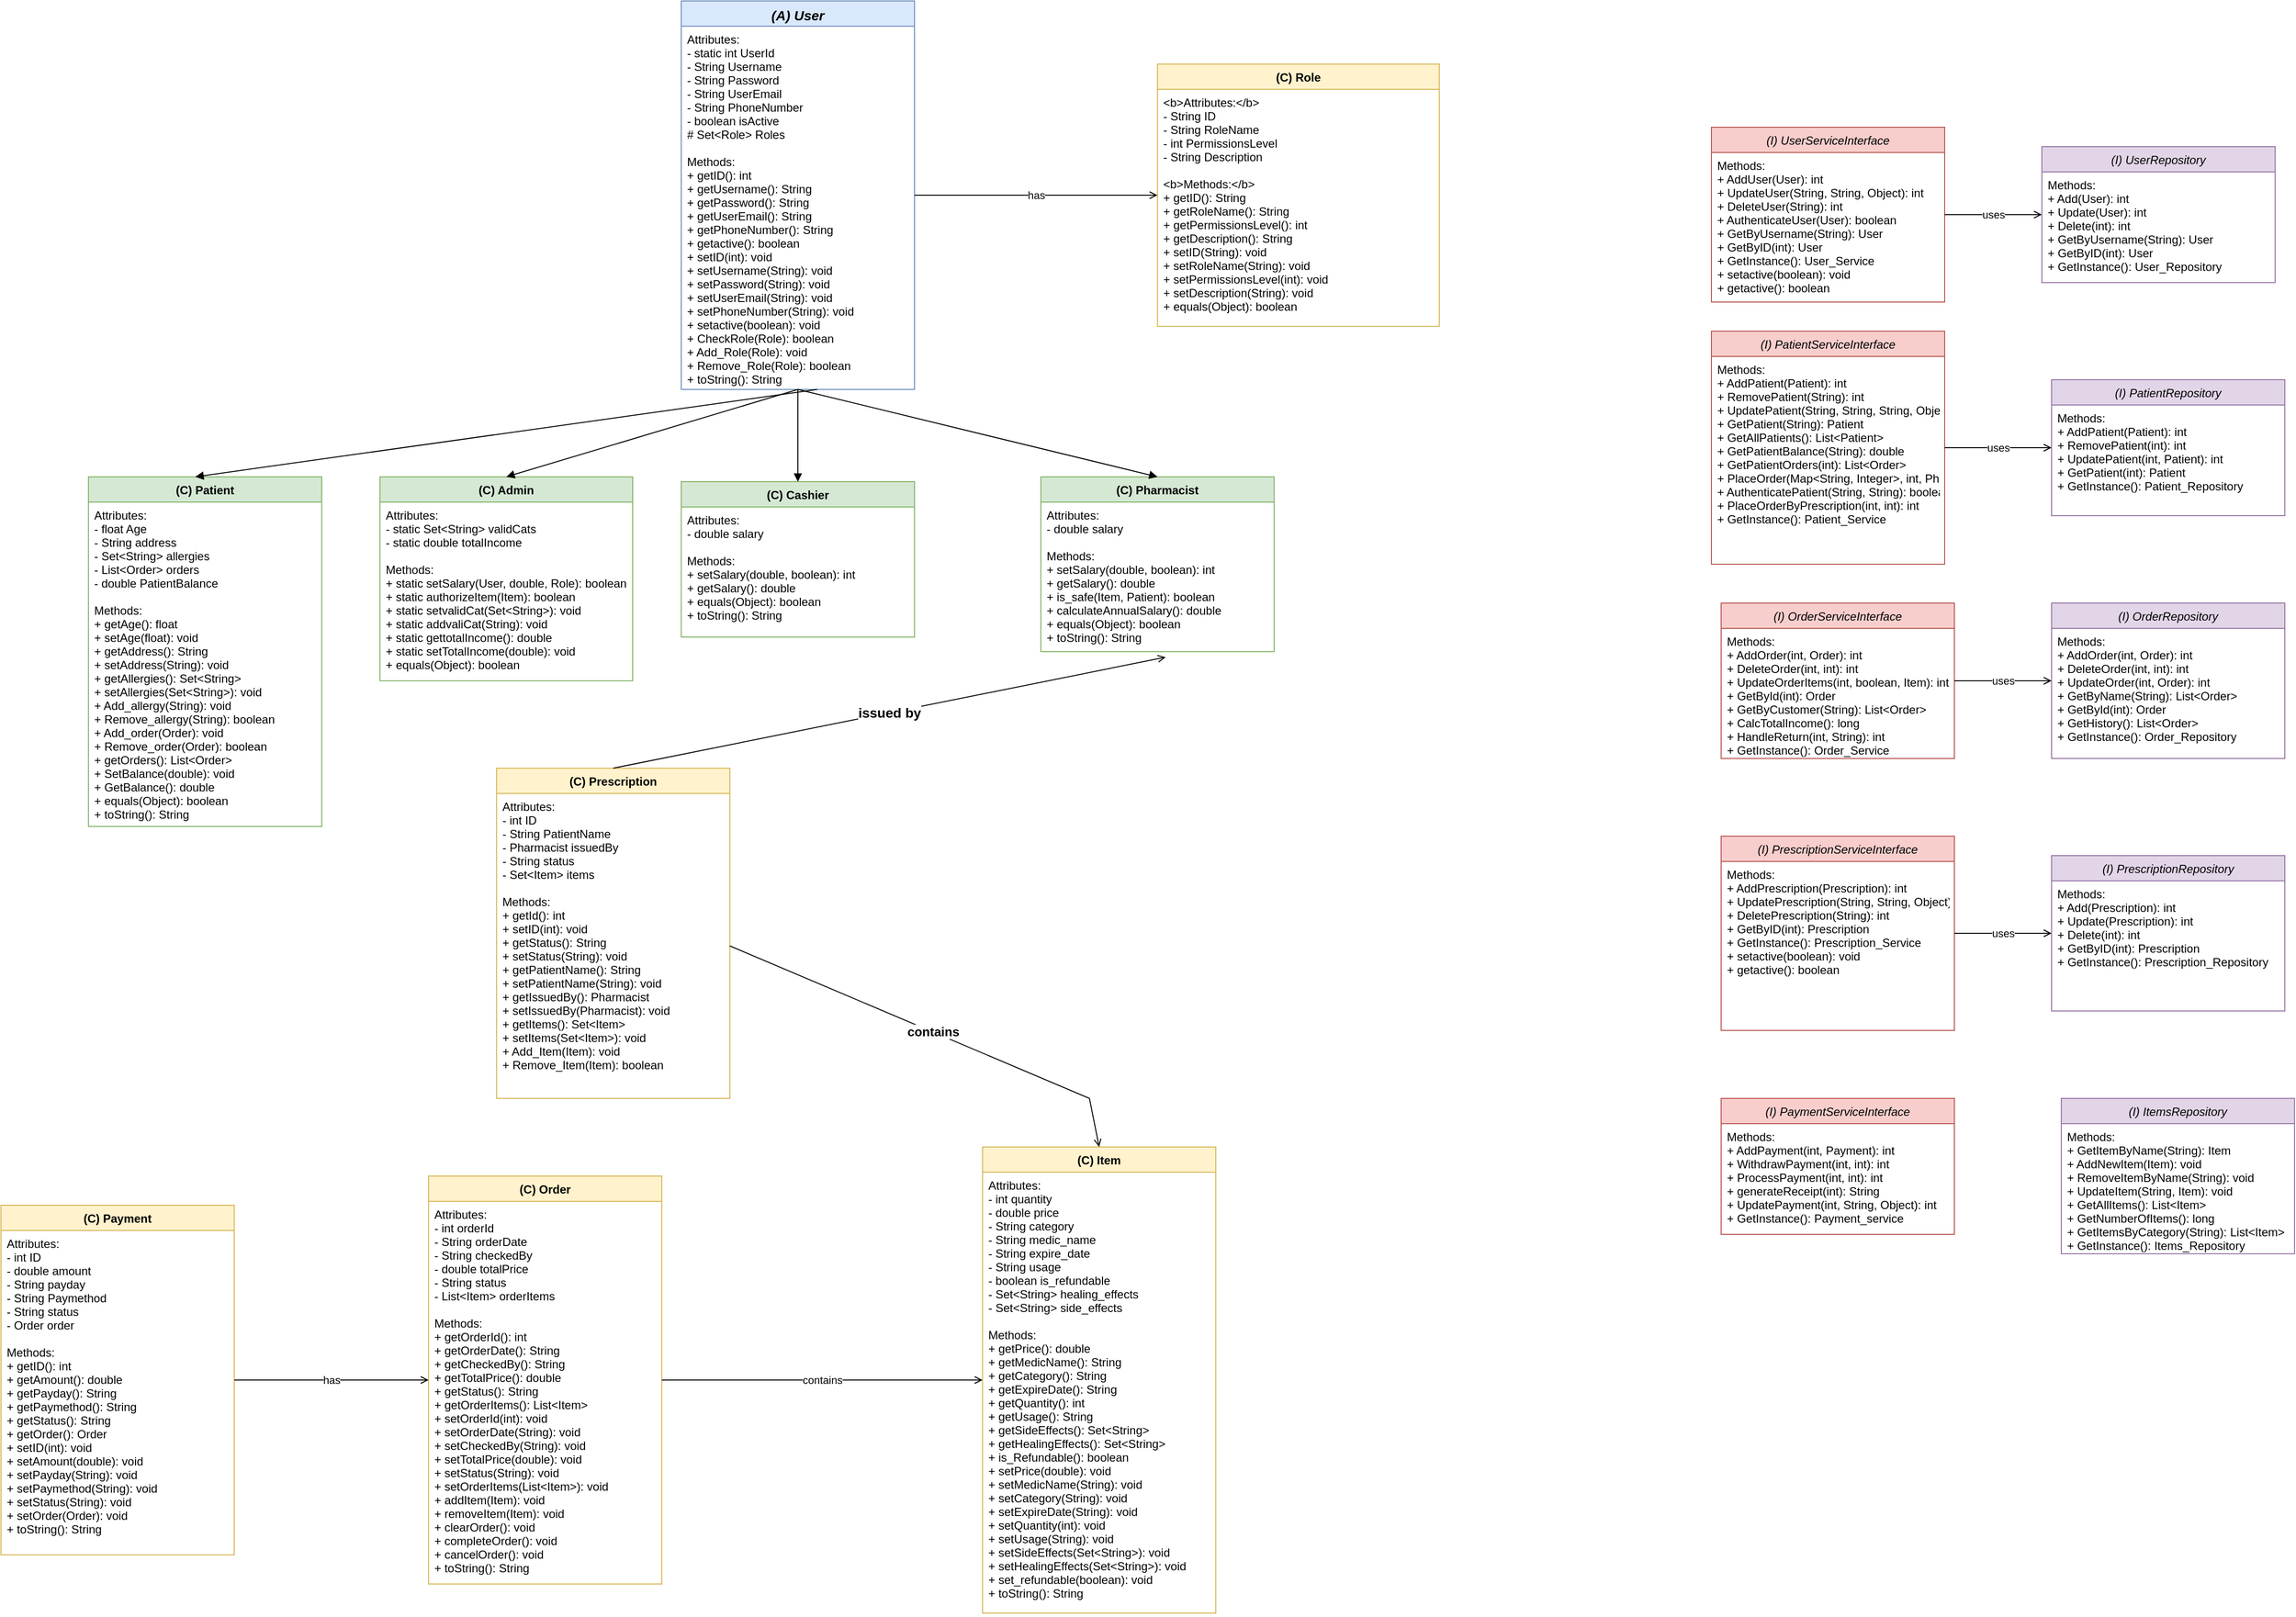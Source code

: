 <mxfile version="27.0.5">
  <diagram id="C5RBs43oDa-KdzZeNtuy" name="Pharmacy Management System">
    <mxGraphModel dx="1561" dy="1252" grid="1" gridSize="10" guides="1" tooltips="1" connect="1" arrows="1" fold="1" page="1" pageScale="1" pageWidth="827" pageHeight="1169" math="0" shadow="0">
      <root>
        <mxCell id="WIyWlLk6GJQsqaUBKTNV-0" />
        <mxCell id="WIyWlLk6GJQsqaUBKTNV-1" parent="WIyWlLk6GJQsqaUBKTNV-0" />
        <mxCell id="0HJmh_fNqDepfFOPeEAj-98" value="(I) UserServiceInterface" style="swimlane;fontStyle=2;align=center;verticalAlign=top;childLayout=stackLayout;horizontal=1;startSize=26;horizontalStack=0;resizeParent=1;resizeParentMax=0;resizeLast=0;collapsible=1;marginBottom=0;fillColor=#f8cecc;strokeColor=#b85450;" vertex="1" parent="WIyWlLk6GJQsqaUBKTNV-1">
          <mxGeometry x="2870" y="140" width="240" height="180" as="geometry" />
        </mxCell>
        <mxCell id="0HJmh_fNqDepfFOPeEAj-99" value="Methods:&#xa;+ AddUser(User): int&#xa;+ UpdateUser(String, String, Object): int&#xa;+ DeleteUser(String): int&#xa;+ AuthenticateUser(User): boolean&#xa;+ GetByUsername(String): User&#xa;+ GetByID(int): User&#xa;+ GetInstance(): User_Service&#xa;+ setactive(boolean): void&#xa;+ getactive(): boolean" style="text;strokeColor=none;fillColor=none;align=left;verticalAlign=top;spacingLeft=4;spacingRight=4;overflow=hidden;rotatable=0;points=[[0,0.5],[1,0.5]];portConstraint=eastwest;" vertex="1" parent="0HJmh_fNqDepfFOPeEAj-98">
          <mxGeometry y="26" width="240" height="154" as="geometry" />
        </mxCell>
        <mxCell id="0HJmh_fNqDepfFOPeEAj-100" value="(I) PatientServiceInterface" style="swimlane;fontStyle=2;align=center;verticalAlign=top;childLayout=stackLayout;horizontal=1;startSize=26;horizontalStack=0;resizeParent=1;resizeParentMax=0;resizeLast=0;collapsible=1;marginBottom=0;fillColor=#f8cecc;strokeColor=#b85450;" vertex="1" parent="WIyWlLk6GJQsqaUBKTNV-1">
          <mxGeometry x="2870" y="350" width="240" height="240" as="geometry" />
        </mxCell>
        <mxCell id="0HJmh_fNqDepfFOPeEAj-101" value="Methods:&#xa;+ AddPatient(Patient): int&#xa;+ RemovePatient(String): int&#xa;+ UpdatePatient(String, String, String, Object): int&#xa;+ GetPatient(String): Patient&#xa;+ GetAllPatients(): List&lt;Patient&gt;&#xa;+ GetPatientBalance(String): double&#xa;+ GetPatientOrders(int): List&lt;Order&gt;&#xa;+ PlaceOrder(Map&lt;String, Integer&gt;, int, Pharmacist): int&#xa;+ AuthenticatePatient(String, String): boolean&#xa;+ PlaceOrderByPrescription(int, int): int&#xa;+ GetInstance(): Patient_Service" style="text;strokeColor=none;fillColor=none;align=left;verticalAlign=top;spacingLeft=4;spacingRight=4;overflow=hidden;rotatable=0;points=[[0,0.5],[1,0.5]];portConstraint=eastwest;" vertex="1" parent="0HJmh_fNqDepfFOPeEAj-100">
          <mxGeometry y="26" width="240" height="214" as="geometry" />
        </mxCell>
        <mxCell id="0HJmh_fNqDepfFOPeEAj-102" value="(I) OrderServiceInterface" style="swimlane;fontStyle=2;align=center;verticalAlign=top;childLayout=stackLayout;horizontal=1;startSize=26;horizontalStack=0;resizeParent=1;resizeParentMax=0;resizeLast=0;collapsible=1;marginBottom=0;fillColor=#f8cecc;strokeColor=#b85450;" vertex="1" parent="WIyWlLk6GJQsqaUBKTNV-1">
          <mxGeometry x="2880" y="630" width="240" height="160" as="geometry" />
        </mxCell>
        <mxCell id="0HJmh_fNqDepfFOPeEAj-103" value="Methods:&#xa;+ AddOrder(int, Order): int&#xa;+ DeleteOrder(int, int): int&#xa;+ UpdateOrderItems(int, boolean, Item): int&#xa;+ GetById(int): Order&#xa;+ GetByCustomer(String): List&lt;Order&gt;&#xa;+ CalcTotalIncome(): long&#xa;+ HandleReturn(int, String): int&#xa;+ GetInstance(): Order_Service" style="text;strokeColor=none;fillColor=none;align=left;verticalAlign=top;spacingLeft=4;spacingRight=4;overflow=hidden;rotatable=0;points=[[0,0.5],[1,0.5]];portConstraint=eastwest;" vertex="1" parent="0HJmh_fNqDepfFOPeEAj-102">
          <mxGeometry y="26" width="240" height="134" as="geometry" />
        </mxCell>
        <mxCell id="0HJmh_fNqDepfFOPeEAj-104" value="(I) PaymentServiceInterface" style="swimlane;fontStyle=2;align=center;verticalAlign=top;childLayout=stackLayout;horizontal=1;startSize=26;horizontalStack=0;resizeParent=1;resizeParentMax=0;resizeLast=0;collapsible=1;marginBottom=0;fillColor=#f8cecc;strokeColor=#b85450;" vertex="1" parent="WIyWlLk6GJQsqaUBKTNV-1">
          <mxGeometry x="2880" y="1140" width="240" height="140" as="geometry" />
        </mxCell>
        <mxCell id="0HJmh_fNqDepfFOPeEAj-105" value="Methods:&#xa;+ AddPayment(int, Payment): int&#xa;+ WithdrawPayment(int, int): int&#xa;+ ProcessPayment(int, int): int&#xa;+ generateReceipt(int): String&#xa;+ UpdatePayment(int, String, Object): int&#xa;+ GetInstance(): Payment_service" style="text;strokeColor=none;fillColor=none;align=left;verticalAlign=top;spacingLeft=4;spacingRight=4;overflow=hidden;rotatable=0;points=[[0,0.5],[1,0.5]];portConstraint=eastwest;" vertex="1" parent="0HJmh_fNqDepfFOPeEAj-104">
          <mxGeometry y="26" width="240" height="114" as="geometry" />
        </mxCell>
        <mxCell id="0HJmh_fNqDepfFOPeEAj-106" value="(I) UserRepository" style="swimlane;fontStyle=2;align=center;verticalAlign=top;childLayout=stackLayout;horizontal=1;startSize=26;horizontalStack=0;resizeParent=1;resizeParentMax=0;resizeLast=0;collapsible=1;marginBottom=0;fillColor=#e1d5e7;strokeColor=#9673a6;" vertex="1" parent="WIyWlLk6GJQsqaUBKTNV-1">
          <mxGeometry x="3210" y="160" width="240" height="140" as="geometry" />
        </mxCell>
        <mxCell id="0HJmh_fNqDepfFOPeEAj-107" value="Methods:&#xa;+ Add(User): int&#xa;+ Update(User): int&#xa;+ Delete(int): int&#xa;+ GetByUsername(String): User&#xa;+ GetByID(int): User&#xa;+ GetInstance(): User_Repository" style="text;strokeColor=none;fillColor=none;align=left;verticalAlign=top;spacingLeft=4;spacingRight=4;overflow=hidden;rotatable=0;points=[[0,0.5],[1,0.5]];portConstraint=eastwest;" vertex="1" parent="0HJmh_fNqDepfFOPeEAj-106">
          <mxGeometry y="26" width="240" height="114" as="geometry" />
        </mxCell>
        <mxCell id="0HJmh_fNqDepfFOPeEAj-108" value="(I) PatientRepository" style="swimlane;fontStyle=2;align=center;verticalAlign=top;childLayout=stackLayout;horizontal=1;startSize=26;horizontalStack=0;resizeParent=1;resizeParentMax=0;resizeLast=0;collapsible=1;marginBottom=0;fillColor=#e1d5e7;strokeColor=#9673a6;" vertex="1" parent="WIyWlLk6GJQsqaUBKTNV-1">
          <mxGeometry x="3220" y="400" width="240" height="140" as="geometry" />
        </mxCell>
        <mxCell id="0HJmh_fNqDepfFOPeEAj-109" value="Methods:&#xa;+ AddPatient(Patient): int&#xa;+ RemovePatient(int): int&#xa;+ UpdatePatient(int, Patient): int&#xa;+ GetPatient(int): Patient&#xa;+ GetInstance(): Patient_Repository" style="text;strokeColor=none;fillColor=none;align=left;verticalAlign=top;spacingLeft=4;spacingRight=4;overflow=hidden;rotatable=0;points=[[0,0.5],[1,0.5]];portConstraint=eastwest;" vertex="1" parent="0HJmh_fNqDepfFOPeEAj-108">
          <mxGeometry y="26" width="240" height="114" as="geometry" />
        </mxCell>
        <mxCell id="0HJmh_fNqDepfFOPeEAj-110" value="(I) OrderRepository" style="swimlane;fontStyle=2;align=center;verticalAlign=top;childLayout=stackLayout;horizontal=1;startSize=26;horizontalStack=0;resizeParent=1;resizeParentMax=0;resizeLast=0;collapsible=1;marginBottom=0;fillColor=#e1d5e7;strokeColor=#9673a6;" vertex="1" parent="WIyWlLk6GJQsqaUBKTNV-1">
          <mxGeometry x="3220" y="630" width="240" height="160" as="geometry" />
        </mxCell>
        <mxCell id="0HJmh_fNqDepfFOPeEAj-111" value="Methods:&#xa;+ AddOrder(int, Order): int&#xa;+ DeleteOrder(int, int): int&#xa;+ UpdateOrder(int, Order): int&#xa;+ GetByName(String): List&lt;Order&gt;&#xa;+ GetById(int): Order&#xa;+ GetHistory(): List&lt;Order&gt;&#xa;+ GetInstance(): Order_Repository" style="text;strokeColor=none;fillColor=none;align=left;verticalAlign=top;spacingLeft=4;spacingRight=4;overflow=hidden;rotatable=0;points=[[0,0.5],[1,0.5]];portConstraint=eastwest;" vertex="1" parent="0HJmh_fNqDepfFOPeEAj-110">
          <mxGeometry y="26" width="240" height="134" as="geometry" />
        </mxCell>
        <mxCell id="0HJmh_fNqDepfFOPeEAj-112" value="(I) ItemsRepository" style="swimlane;fontStyle=2;align=center;verticalAlign=top;childLayout=stackLayout;horizontal=1;startSize=26;horizontalStack=0;resizeParent=1;resizeParentMax=0;resizeLast=0;collapsible=1;marginBottom=0;fillColor=#e1d5e7;strokeColor=#9673a6;" vertex="1" parent="WIyWlLk6GJQsqaUBKTNV-1">
          <mxGeometry x="3230" y="1140" width="240" height="160" as="geometry" />
        </mxCell>
        <mxCell id="0HJmh_fNqDepfFOPeEAj-113" value="Methods:&#xa;+ GetItemByName(String): Item&#xa;+ AddNewItem(Item): void&#xa;+ RemoveItemByName(String): void&#xa;+ UpdateItem(String, Item): void&#xa;+ GetAllItems(): List&lt;Item&gt;&#xa;+ GetNumberOfItems(): long&#xa;+ GetItemsByCategory(String): List&lt;Item&gt;&#xa;+ GetInstance(): Items_Repository" style="text;strokeColor=none;fillColor=none;align=left;verticalAlign=top;spacingLeft=4;spacingRight=4;overflow=hidden;rotatable=0;points=[[0,0.5],[1,0.5]];portConstraint=eastwest;" vertex="1" parent="0HJmh_fNqDepfFOPeEAj-112">
          <mxGeometry y="26" width="240" height="134" as="geometry" />
        </mxCell>
        <mxCell id="0HJmh_fNqDepfFOPeEAj-115" value="uses" style="endArrow=open;endFill=1;html=1;rounded=0;exitX=1;exitY=0.5;exitDx=0;exitDy=0;entryX=0;entryY=0.5;entryDx=0;entryDy=0;" edge="1" parent="WIyWlLk6GJQsqaUBKTNV-1" source="0HJmh_fNqDepfFOPeEAj-98" target="0HJmh_fNqDepfFOPeEAj-106">
          <mxGeometry width="50" height="50" relative="1" as="geometry">
            <mxPoint x="2970" y="550" as="sourcePoint" />
            <mxPoint x="3020" y="500" as="targetPoint" />
          </mxGeometry>
        </mxCell>
        <mxCell id="0HJmh_fNqDepfFOPeEAj-116" value="uses" style="endArrow=open;endFill=1;html=1;rounded=0;exitX=1;exitY=0.5;exitDx=0;exitDy=0;entryX=0;entryY=0.5;entryDx=0;entryDy=0;" edge="1" parent="WIyWlLk6GJQsqaUBKTNV-1" source="0HJmh_fNqDepfFOPeEAj-100" target="0HJmh_fNqDepfFOPeEAj-108">
          <mxGeometry width="50" height="50" relative="1" as="geometry">
            <mxPoint x="2970" y="550" as="sourcePoint" />
            <mxPoint x="3020" y="500" as="targetPoint" />
          </mxGeometry>
        </mxCell>
        <mxCell id="0HJmh_fNqDepfFOPeEAj-117" value="uses" style="endArrow=open;endFill=1;html=1;rounded=0;exitX=1;exitY=0.5;exitDx=0;exitDy=0;entryX=0;entryY=0.5;entryDx=0;entryDy=0;" edge="1" parent="WIyWlLk6GJQsqaUBKTNV-1" source="0HJmh_fNqDepfFOPeEAj-102" target="0HJmh_fNqDepfFOPeEAj-110">
          <mxGeometry width="50" height="50" relative="1" as="geometry">
            <mxPoint x="2970" y="550" as="sourcePoint" />
            <mxPoint x="3020" y="500" as="targetPoint" />
          </mxGeometry>
        </mxCell>
        <mxCell id="0HJmh_fNqDepfFOPeEAj-118" value="(A) User" style="swimlane;fontStyle=3;align=center;verticalAlign=top;childLayout=stackLayout;horizontal=1;startSize=26;horizontalStack=0;resizeParent=1;resizeParentMax=0;resizeLast=0;collapsible=1;marginBottom=0;fillColor=#dae8fc;strokeColor=#6c8ebf;fontSize=14;" vertex="1" parent="WIyWlLk6GJQsqaUBKTNV-1">
          <mxGeometry x="1810" y="10" width="240" height="400" as="geometry" />
        </mxCell>
        <mxCell id="0HJmh_fNqDepfFOPeEAj-119" value="Attributes:&#xa;- static int UserId&#xa;- String Username&#xa;- String Password&#xa;- String UserEmail&#xa;- String PhoneNumber&#xa;- boolean isActive&#xa;# Set&lt;Role&gt; Roles&#xa;&#xa;Methods:&#xa;+ getID(): int&#xa;+ getUsername(): String&#xa;+ getPassword(): String&#xa;+ getUserEmail(): String&#xa;+ getPhoneNumber(): String&#xa;+ getactive(): boolean&#xa;+ setID(int): void&#xa;+ setUsername(String): void&#xa;+ setPassword(String): void&#xa;+ setUserEmail(String): void&#xa;+ setPhoneNumber(String): void&#xa;+ setactive(boolean): void&#xa;+ CheckRole(Role): boolean&#xa;+ Add_Role(Role): void&#xa;+ Remove_Role(Role): boolean&#xa;+ toString(): String" style="text;strokeColor=none;fillColor=none;align=left;verticalAlign=top;spacingLeft=4;spacingRight=4;overflow=hidden;rotatable=0;points=[[0,0.5],[1,0.5]];portConstraint=eastwest;labelBackgroundColor=none;" vertex="1" parent="0HJmh_fNqDepfFOPeEAj-118">
          <mxGeometry y="26" width="240" height="374" as="geometry" />
        </mxCell>
        <mxCell id="0HJmh_fNqDepfFOPeEAj-120" value="(C) Admin" style="swimlane;fontStyle=1;align=center;verticalAlign=top;childLayout=stackLayout;horizontal=1;startSize=26;horizontalStack=0;resizeParent=1;resizeParentMax=0;resizeLast=0;collapsible=1;marginBottom=0;fillColor=#d5e8d4;strokeColor=#82b366;" vertex="1" parent="WIyWlLk6GJQsqaUBKTNV-1">
          <mxGeometry x="1500" y="500" width="260" height="210" as="geometry" />
        </mxCell>
        <mxCell id="0HJmh_fNqDepfFOPeEAj-121" value="Attributes:&#xa;- static Set&lt;String&gt; validCats&#xa;- static double totalIncome&#xa;&#xa;Methods:&#xa;+ static setSalary(User, double, Role): boolean&#xa;+ static authorizeItem(Item): boolean&#xa;+ static setvalidCat(Set&lt;String&gt;): void&#xa;+ static addvaliCat(String): void&#xa;+ static gettotalIncome(): double&#xa;+ static setTotalIncome(double): void&#xa;+ equals(Object): boolean" style="text;strokeColor=none;fillColor=none;align=left;verticalAlign=top;spacingLeft=4;spacingRight=4;overflow=hidden;rotatable=0;points=[[0,0.5],[1,0.5]];portConstraint=eastwest;" vertex="1" parent="0HJmh_fNqDepfFOPeEAj-120">
          <mxGeometry y="26" width="260" height="184" as="geometry" />
        </mxCell>
        <mxCell id="0HJmh_fNqDepfFOPeEAj-122" value="(C) Pharmacist" style="swimlane;fontStyle=1;align=center;verticalAlign=top;childLayout=stackLayout;horizontal=1;startSize=26;horizontalStack=0;resizeParent=1;resizeParentMax=0;resizeLast=0;collapsible=1;marginBottom=0;fillColor=#d5e8d4;strokeColor=#82b366;" vertex="1" parent="WIyWlLk6GJQsqaUBKTNV-1">
          <mxGeometry x="2180" y="500" width="240" height="180" as="geometry" />
        </mxCell>
        <mxCell id="0HJmh_fNqDepfFOPeEAj-123" value="Attributes:&#xa;- double salary&#xa;&#xa;Methods:&#xa;+ setSalary(double, boolean): int&#xa;+ getSalary(): double&#xa;+ is_safe(Item, Patient): boolean&#xa;+ calculateAnnualSalary(): double&#xa;+ equals(Object): boolean&#xa;+ toString(): String" style="text;strokeColor=none;fillColor=none;align=left;verticalAlign=top;spacingLeft=4;spacingRight=4;overflow=hidden;rotatable=0;points=[[0,0.5],[1,0.5]];portConstraint=eastwest;" vertex="1" parent="0HJmh_fNqDepfFOPeEAj-122">
          <mxGeometry y="26" width="240" height="154" as="geometry" />
        </mxCell>
        <mxCell id="0HJmh_fNqDepfFOPeEAj-124" value="(C) Cashier" style="swimlane;fontStyle=1;align=center;verticalAlign=top;childLayout=stackLayout;horizontal=1;startSize=26;horizontalStack=0;resizeParent=1;resizeParentMax=0;resizeLast=0;collapsible=1;marginBottom=0;fillColor=#d5e8d4;strokeColor=#82b366;" vertex="1" parent="WIyWlLk6GJQsqaUBKTNV-1">
          <mxGeometry x="1810" y="505" width="240" height="160" as="geometry" />
        </mxCell>
        <mxCell id="0HJmh_fNqDepfFOPeEAj-125" value="Attributes:&#xa;- double salary&#xa;&#xa;Methods:&#xa;+ setSalary(double, boolean): int&#xa;+ getSalary(): double&#xa;+ equals(Object): boolean&#xa;+ toString(): String" style="text;strokeColor=none;fillColor=none;align=left;verticalAlign=top;spacingLeft=4;spacingRight=4;overflow=hidden;rotatable=0;points=[[0,0.5],[1,0.5]];portConstraint=eastwest;" vertex="1" parent="0HJmh_fNqDepfFOPeEAj-124">
          <mxGeometry y="26" width="240" height="134" as="geometry" />
        </mxCell>
        <mxCell id="0HJmh_fNqDepfFOPeEAj-126" value="(C) Role" style="swimlane;fontStyle=1;align=center;verticalAlign=top;childLayout=stackLayout;horizontal=1;startSize=26;horizontalStack=0;resizeParent=1;resizeParentMax=0;resizeLast=0;collapsible=1;marginBottom=0;fillColor=#fff2cc;strokeColor=#d6b656;" vertex="1" parent="WIyWlLk6GJQsqaUBKTNV-1">
          <mxGeometry x="2300" y="75" width="290" height="270" as="geometry" />
        </mxCell>
        <mxCell id="0HJmh_fNqDepfFOPeEAj-127" value="&lt;b&gt;Attributes:&lt;/b&gt;&#xa;- String ID&#xa;- String RoleName&#xa;- int PermissionsLevel&#xa;- String Description&#xa;&#xa;&lt;b&gt;Methods:&lt;/b&gt;&#xa;+ getID(): String&#xa;+ getRoleName(): String&#xa;+ getPermissionsLevel(): int&#xa;+ getDescription(): String&#xa;+ setID(String): void&#xa;+ setRoleName(String): void&#xa;+ setPermissionsLevel(int): void&#xa;+ setDescription(String): void&#xa;+ equals(Object): boolean" style="text;strokeColor=none;fillColor=none;align=left;verticalAlign=top;spacingLeft=4;spacingRight=4;overflow=hidden;rotatable=0;points=[[0,0.5],[1,0.5]];portConstraint=eastwest;" vertex="1" parent="0HJmh_fNqDepfFOPeEAj-126">
          <mxGeometry y="26" width="290" height="244" as="geometry" />
        </mxCell>
        <mxCell id="0HJmh_fNqDepfFOPeEAj-128" value="(C) Item" style="swimlane;fontStyle=1;align=center;verticalAlign=top;childLayout=stackLayout;horizontal=1;startSize=26;horizontalStack=0;resizeParent=1;resizeParentMax=0;resizeLast=0;collapsible=1;marginBottom=0;fillColor=#fff2cc;strokeColor=#d6b656;" vertex="1" parent="WIyWlLk6GJQsqaUBKTNV-1">
          <mxGeometry x="2120" y="1190" width="240" height="480" as="geometry" />
        </mxCell>
        <mxCell id="0HJmh_fNqDepfFOPeEAj-129" value="Attributes:&#xa;- int quantity&#xa;- double price&#xa;- String category&#xa;- String medic_name&#xa;- String expire_date&#xa;- String usage&#xa;- boolean is_refundable&#xa;- Set&lt;String&gt; healing_effects&#xa;- Set&lt;String&gt; side_effects&#xa;&#xa;Methods:&#xa;+ getPrice(): double&#xa;+ getMedicName(): String&#xa;+ getCategory(): String&#xa;+ getExpireDate(): String&#xa;+ getQuantity(): int&#xa;+ getUsage(): String&#xa;+ getSideEffects(): Set&lt;String&gt;&#xa;+ getHealingEffects(): Set&lt;String&gt;&#xa;+ is_Refundable(): boolean&#xa;+ setPrice(double): void&#xa;+ setMedicName(String): void&#xa;+ setCategory(String): void&#xa;+ setExpireDate(String): void&#xa;+ setQuantity(int): void&#xa;+ setUsage(String): void&#xa;+ setSideEffects(Set&lt;String&gt;): void&#xa;+ setHealingEffects(Set&lt;String&gt;): void&#xa;+ set_refundable(boolean): void&#xa;+ toString(): String" style="text;strokeColor=none;fillColor=none;align=left;verticalAlign=top;spacingLeft=4;spacingRight=4;overflow=hidden;rotatable=0;points=[[0,0.5],[1,0.5]];portConstraint=eastwest;" vertex="1" parent="0HJmh_fNqDepfFOPeEAj-128">
          <mxGeometry y="26" width="240" height="454" as="geometry" />
        </mxCell>
        <mxCell id="0HJmh_fNqDepfFOPeEAj-130" value="(C) Order" style="swimlane;fontStyle=1;align=center;verticalAlign=top;childLayout=stackLayout;horizontal=1;startSize=26;horizontalStack=0;resizeParent=1;resizeParentMax=0;resizeLast=0;collapsible=1;marginBottom=0;fillColor=#fff2cc;strokeColor=#d6b656;" vertex="1" parent="WIyWlLk6GJQsqaUBKTNV-1">
          <mxGeometry x="1550" y="1220" width="240" height="420" as="geometry" />
        </mxCell>
        <mxCell id="0HJmh_fNqDepfFOPeEAj-131" value="Attributes:&#xa;- int orderId&#xa;- String orderDate&#xa;- String checkedBy&#xa;- double totalPrice&#xa;- String status&#xa;- List&lt;Item&gt; orderItems&#xa;&#xa;Methods:&#xa;+ getOrderId(): int&#xa;+ getOrderDate(): String&#xa;+ getCheckedBy(): String&#xa;+ getTotalPrice(): double&#xa;+ getStatus(): String&#xa;+ getOrderItems(): List&lt;Item&gt;&#xa;+ setOrderId(int): void&#xa;+ setOrderDate(String): void&#xa;+ setCheckedBy(String): void&#xa;+ setTotalPrice(double): void&#xa;+ setStatus(String): void&#xa;+ setOrderItems(List&lt;Item&gt;): void&#xa;+ addItem(Item): void&#xa;+ removeItem(Item): void&#xa;+ clearOrder(): void&#xa;+ completeOrder(): void&#xa;+ cancelOrder(): void&#xa;+ toString(): String" style="text;strokeColor=none;fillColor=none;align=left;verticalAlign=top;spacingLeft=4;spacingRight=4;overflow=hidden;rotatable=0;points=[[0,0.5],[1,0.5]];portConstraint=eastwest;" vertex="1" parent="0HJmh_fNqDepfFOPeEAj-130">
          <mxGeometry y="26" width="240" height="394" as="geometry" />
        </mxCell>
        <mxCell id="0HJmh_fNqDepfFOPeEAj-132" value="(C) Payment" style="swimlane;fontStyle=1;align=center;verticalAlign=top;childLayout=stackLayout;horizontal=1;startSize=26;horizontalStack=0;resizeParent=1;resizeParentMax=0;resizeLast=0;collapsible=1;marginBottom=0;fillColor=#fff2cc;strokeColor=#d6b656;" vertex="1" parent="WIyWlLk6GJQsqaUBKTNV-1">
          <mxGeometry x="1110" y="1250" width="240" height="360" as="geometry" />
        </mxCell>
        <mxCell id="0HJmh_fNqDepfFOPeEAj-133" value="Attributes:&#xa;- int ID&#xa;- double amount&#xa;- String payday&#xa;- String Paymethod&#xa;- String status&#xa;- Order order&#xa;&#xa;Methods:&#xa;+ getID(): int&#xa;+ getAmount(): double&#xa;+ getPayday(): String&#xa;+ getPaymethod(): String&#xa;+ getStatus(): String&#xa;+ getOrder(): Order&#xa;+ setID(int): void&#xa;+ setAmount(double): void&#xa;+ setPayday(String): void&#xa;+ setPaymethod(String): void&#xa;+ setStatus(String): void&#xa;+ setOrder(Order): void&#xa;+ toString(): String" style="text;strokeColor=none;fillColor=none;align=left;verticalAlign=top;spacingLeft=4;spacingRight=4;overflow=hidden;rotatable=0;points=[[0,0.5],[1,0.5]];portConstraint=eastwest;" vertex="1" parent="0HJmh_fNqDepfFOPeEAj-132">
          <mxGeometry y="26" width="240" height="334" as="geometry" />
        </mxCell>
        <mxCell id="0HJmh_fNqDepfFOPeEAj-138" value="" style="endArrow=block;endFill=1;html=1;rounded=0;exitX=0.5;exitY=1;exitDx=0;exitDy=0;entryX=0.5;entryY=0;entryDx=0;entryDy=0;" edge="1" parent="WIyWlLk6GJQsqaUBKTNV-1" source="0HJmh_fNqDepfFOPeEAj-118" target="0HJmh_fNqDepfFOPeEAj-120">
          <mxGeometry width="50" height="50" relative="1" as="geometry">
            <mxPoint x="2570" y="550" as="sourcePoint" />
            <mxPoint x="2620" y="500" as="targetPoint" />
          </mxGeometry>
        </mxCell>
        <mxCell id="0HJmh_fNqDepfFOPeEAj-139" value="" style="endArrow=block;endFill=1;html=1;rounded=0;exitX=0.5;exitY=1;exitDx=0;exitDy=0;entryX=0.5;entryY=0;entryDx=0;entryDy=0;" edge="1" parent="WIyWlLk6GJQsqaUBKTNV-1" source="0HJmh_fNqDepfFOPeEAj-118" target="0HJmh_fNqDepfFOPeEAj-122">
          <mxGeometry width="50" height="50" relative="1" as="geometry">
            <mxPoint x="2570" y="550" as="sourcePoint" />
            <mxPoint x="2620" y="500" as="targetPoint" />
          </mxGeometry>
        </mxCell>
        <mxCell id="0HJmh_fNqDepfFOPeEAj-140" value="" style="endArrow=block;endFill=1;html=1;rounded=0;entryX=0.5;entryY=0;entryDx=0;entryDy=0;" edge="1" parent="WIyWlLk6GJQsqaUBKTNV-1" target="0HJmh_fNqDepfFOPeEAj-124">
          <mxGeometry width="50" height="50" relative="1" as="geometry">
            <mxPoint x="1930" y="410" as="sourcePoint" />
            <mxPoint x="2620" y="500" as="targetPoint" />
          </mxGeometry>
        </mxCell>
        <mxCell id="0HJmh_fNqDepfFOPeEAj-141" value="has" style="endArrow=open;endFill=1;html=1;rounded=0;exitX=1;exitY=0.5;exitDx=0;exitDy=0;entryX=0;entryY=0.5;entryDx=0;entryDy=0;" edge="1" parent="WIyWlLk6GJQsqaUBKTNV-1" source="0HJmh_fNqDepfFOPeEAj-118" target="0HJmh_fNqDepfFOPeEAj-126">
          <mxGeometry width="50" height="50" relative="1" as="geometry">
            <mxPoint x="2570" y="550" as="sourcePoint" />
            <mxPoint x="2620" y="500" as="targetPoint" />
          </mxGeometry>
        </mxCell>
        <mxCell id="0HJmh_fNqDepfFOPeEAj-142" value="contains" style="endArrow=open;endFill=1;html=1;rounded=0;exitX=1;exitY=0.5;exitDx=0;exitDy=0;entryX=0;entryY=0.5;entryDx=0;entryDy=0;" edge="1" parent="WIyWlLk6GJQsqaUBKTNV-1" source="0HJmh_fNqDepfFOPeEAj-130" target="0HJmh_fNqDepfFOPeEAj-128">
          <mxGeometry width="50" height="50" relative="1" as="geometry">
            <mxPoint x="1950" y="480" as="sourcePoint" />
            <mxPoint x="2000" y="430" as="targetPoint" />
          </mxGeometry>
        </mxCell>
        <mxCell id="0HJmh_fNqDepfFOPeEAj-143" value="has" style="endArrow=open;endFill=1;html=1;rounded=0;exitX=1;exitY=0.5;exitDx=0;exitDy=0;entryX=0;entryY=0.5;entryDx=0;entryDy=0;" edge="1" parent="WIyWlLk6GJQsqaUBKTNV-1" source="0HJmh_fNqDepfFOPeEAj-132" target="0HJmh_fNqDepfFOPeEAj-130">
          <mxGeometry width="50" height="50" relative="1" as="geometry">
            <mxPoint x="1950" y="480" as="sourcePoint" />
            <mxPoint x="2000" y="430" as="targetPoint" />
          </mxGeometry>
        </mxCell>
        <mxCell id="0HJmh_fNqDepfFOPeEAj-145" value="(C) Patient" style="swimlane;fontStyle=1;align=center;verticalAlign=top;childLayout=stackLayout;horizontal=1;startSize=26;horizontalStack=0;resizeParent=1;resizeParentMax=0;resizeLast=0;collapsible=1;marginBottom=0;fillColor=#d5e8d4;strokeColor=#82b366;" vertex="1" parent="WIyWlLk6GJQsqaUBKTNV-1">
          <mxGeometry x="1200" y="500" width="240" height="360" as="geometry" />
        </mxCell>
        <mxCell id="0HJmh_fNqDepfFOPeEAj-146" value="Attributes:&#xa;- float Age&#xa;- String address&#xa;- Set&lt;String&gt; allergies&#xa;- List&lt;Order&gt; orders&#xa;- double PatientBalance&#xa;&#xa;Methods:&#xa;+ getAge(): float&#xa;+ setAge(float): void&#xa;+ getAddress(): String&#xa;+ setAddress(String): void&#xa;+ getAllergies(): Set&lt;String&gt;&#xa;+ setAllergies(Set&lt;String&gt;): void&#xa;+ Add_allergy(String): void&#xa;+ Remove_allergy(String): boolean&#xa;+ Add_order(Order): void&#xa;+ Remove_order(Order): boolean&#xa;+ getOrders(): List&lt;Order&gt;&#xa;+ SetBalance(double): void&#xa;+ GetBalance(): double&#xa;+ equals(Object): boolean&#xa;+ toString(): String" style="text;strokeColor=none;fillColor=none;align=left;verticalAlign=top;spacingLeft=4;spacingRight=4;overflow=hidden;rotatable=0;points=[[0,0.5],[1,0.5]];portConstraint=eastwest;" vertex="1" parent="0HJmh_fNqDepfFOPeEAj-145">
          <mxGeometry y="26" width="240" height="334" as="geometry" />
        </mxCell>
        <mxCell id="0HJmh_fNqDepfFOPeEAj-164" value="" style="endArrow=block;endFill=1;html=1;rounded=0;entryX=0.5;entryY=0;entryDx=0;entryDy=0;" edge="1" parent="WIyWlLk6GJQsqaUBKTNV-1">
          <mxGeometry width="50" height="50" relative="1" as="geometry">
            <mxPoint x="1950" y="410" as="sourcePoint" />
            <mxPoint x="1310" y="500" as="targetPoint" />
          </mxGeometry>
        </mxCell>
        <mxCell id="0HJmh_fNqDepfFOPeEAj-167" value="(C) Prescription" style="swimlane;fontStyle=1;align=center;verticalAlign=top;childLayout=stackLayout;horizontal=1;startSize=26;horizontalStack=0;resizeParent=1;resizeParentMax=0;resizeLast=0;collapsible=1;marginBottom=0;fillColor=#fff2cc;strokeColor=#d6b656;" vertex="1" parent="WIyWlLk6GJQsqaUBKTNV-1">
          <mxGeometry x="1620" y="800" width="240" height="340" as="geometry" />
        </mxCell>
        <mxCell id="0HJmh_fNqDepfFOPeEAj-168" value="Attributes:&#xa;- int ID&#xa;- String PatientName&#xa;- Pharmacist issuedBy&#xa;- String status&#xa;- Set&lt;Item&gt; items&#xa;&#xa;Methods:&#xa;+ getId(): int&#xa;+ setID(int): void&#xa;+ getStatus(): String&#xa;+ setStatus(String): void&#xa;+ getPatientName(): String&#xa;+ setPatientName(String): void&#xa;+ getIssuedBy(): Pharmacist&#xa;+ setIssuedBy(Pharmacist): void&#xa;+ getItems(): Set&lt;Item&gt;&#xa;+ setItems(Set&lt;Item&gt;): void&#xa;+ Add_Item(Item): void&#xa;+ Remove_Item(Item): boolean" style="text;strokeColor=none;fillColor=none;align=left;verticalAlign=top;spacingLeft=4;spacingRight=4;overflow=hidden;rotatable=0;points=[[0,0.5],[1,0.5]];portConstraint=eastwest;" vertex="1" parent="0HJmh_fNqDepfFOPeEAj-167">
          <mxGeometry y="26" width="240" height="314" as="geometry" />
        </mxCell>
        <mxCell id="0HJmh_fNqDepfFOPeEAj-169" value="&lt;font style=&quot;font-size: 14px;&quot;&gt;&lt;b&gt;issued by&lt;/b&gt;&lt;/font&gt;" style="endArrow=open;endFill=1;html=1;rounded=0;exitX=0.5;exitY=0;exitDx=0;exitDy=0;entryX=0.535;entryY=1.037;entryDx=0;entryDy=0;entryPerimeter=0;" edge="1" parent="WIyWlLk6GJQsqaUBKTNV-1" source="0HJmh_fNqDepfFOPeEAj-167" target="0HJmh_fNqDepfFOPeEAj-123">
          <mxGeometry width="50" height="50" relative="1" as="geometry">
            <mxPoint x="390" y="420" as="sourcePoint" />
            <mxPoint x="1090" y="900" as="targetPoint" />
          </mxGeometry>
        </mxCell>
        <mxCell id="0HJmh_fNqDepfFOPeEAj-170" value="&lt;font style=&quot;font-size: 13px;&quot;&gt;&lt;b&gt;contains&lt;/b&gt;&lt;/font&gt;" style="endArrow=open;endFill=1;html=1;rounded=0;exitX=1;exitY=0.5;exitDx=0;exitDy=0;entryX=0.5;entryY=0;entryDx=0;entryDy=0;" edge="1" parent="WIyWlLk6GJQsqaUBKTNV-1" source="0HJmh_fNqDepfFOPeEAj-168" target="0HJmh_fNqDepfFOPeEAj-128">
          <mxGeometry width="50" height="50" relative="1" as="geometry">
            <mxPoint x="1220" y="1540" as="sourcePoint" />
            <mxPoint x="2200" y="1140" as="targetPoint" />
            <Array as="points">
              <mxPoint x="2230" y="1140" />
            </Array>
          </mxGeometry>
        </mxCell>
        <mxCell id="0HJmh_fNqDepfFOPeEAj-171" value="(I) PrescriptionServiceInterface" style="swimlane;fontStyle=2;align=center;verticalAlign=top;childLayout=stackLayout;horizontal=1;startSize=26;horizontalStack=0;resizeParent=1;resizeParentMax=0;resizeLast=0;collapsible=1;marginBottom=0;fillColor=#f8cecc;strokeColor=#b85450;" vertex="1" parent="WIyWlLk6GJQsqaUBKTNV-1">
          <mxGeometry x="2880" y="870" width="240" height="200" as="geometry" />
        </mxCell>
        <mxCell id="0HJmh_fNqDepfFOPeEAj-172" value="Methods:&#xa;+ AddPrescription(Prescription): int&#xa;+ UpdatePrescription(String, String, Object): int&#xa;+ DeletePrescription(String): int&#xa;+ GetByID(int): Prescription&#xa;+ GetInstance(): Prescription_Service&#xa;+ setactive(boolean): void&#xa;+ getactive(): boolean" style="text;strokeColor=none;fillColor=none;align=left;verticalAlign=top;spacingLeft=4;spacingRight=4;overflow=hidden;rotatable=0;points=[[0,0.5],[1,0.5]];portConstraint=eastwest;" vertex="1" parent="0HJmh_fNqDepfFOPeEAj-171">
          <mxGeometry y="26" width="240" height="174" as="geometry" />
        </mxCell>
        <mxCell id="0HJmh_fNqDepfFOPeEAj-173" value="(I) PrescriptionRepository" style="swimlane;fontStyle=2;align=center;verticalAlign=top;childLayout=stackLayout;horizontal=1;startSize=26;horizontalStack=0;resizeParent=1;resizeParentMax=0;resizeLast=0;collapsible=1;marginBottom=0;fillColor=#e1d5e7;strokeColor=#9673a6;" vertex="1" parent="WIyWlLk6GJQsqaUBKTNV-1">
          <mxGeometry x="3220" y="890" width="240" height="160" as="geometry" />
        </mxCell>
        <mxCell id="0HJmh_fNqDepfFOPeEAj-174" value="Methods:&#xa;+ Add(Prescription): int&#xa;+ Update(Prescription): int&#xa;+ Delete(int): int&#xa;+ GetByID(int): Prescription&#xa;+ GetInstance(): Prescription_Repository" style="text;strokeColor=none;fillColor=none;align=left;verticalAlign=top;spacingLeft=4;spacingRight=4;overflow=hidden;rotatable=0;points=[[0,0.5],[1,0.5]];portConstraint=eastwest;" vertex="1" parent="0HJmh_fNqDepfFOPeEAj-173">
          <mxGeometry y="26" width="240" height="134" as="geometry" />
        </mxCell>
        <mxCell id="0HJmh_fNqDepfFOPeEAj-175" value="uses" style="endArrow=open;endFill=1;html=1;rounded=0;exitX=1;exitY=0.5;exitDx=0;exitDy=0;entryX=0;entryY=0.5;entryDx=0;entryDy=0;" edge="1" parent="WIyWlLk6GJQsqaUBKTNV-1" source="0HJmh_fNqDepfFOPeEAj-171" target="0HJmh_fNqDepfFOPeEAj-173">
          <mxGeometry width="50" height="50" relative="1" as="geometry">
            <mxPoint x="3150" y="440" as="sourcePoint" />
            <mxPoint x="3200" y="390" as="targetPoint" />
          </mxGeometry>
        </mxCell>
      </root>
    </mxGraphModel>
  </diagram>
</mxfile>
